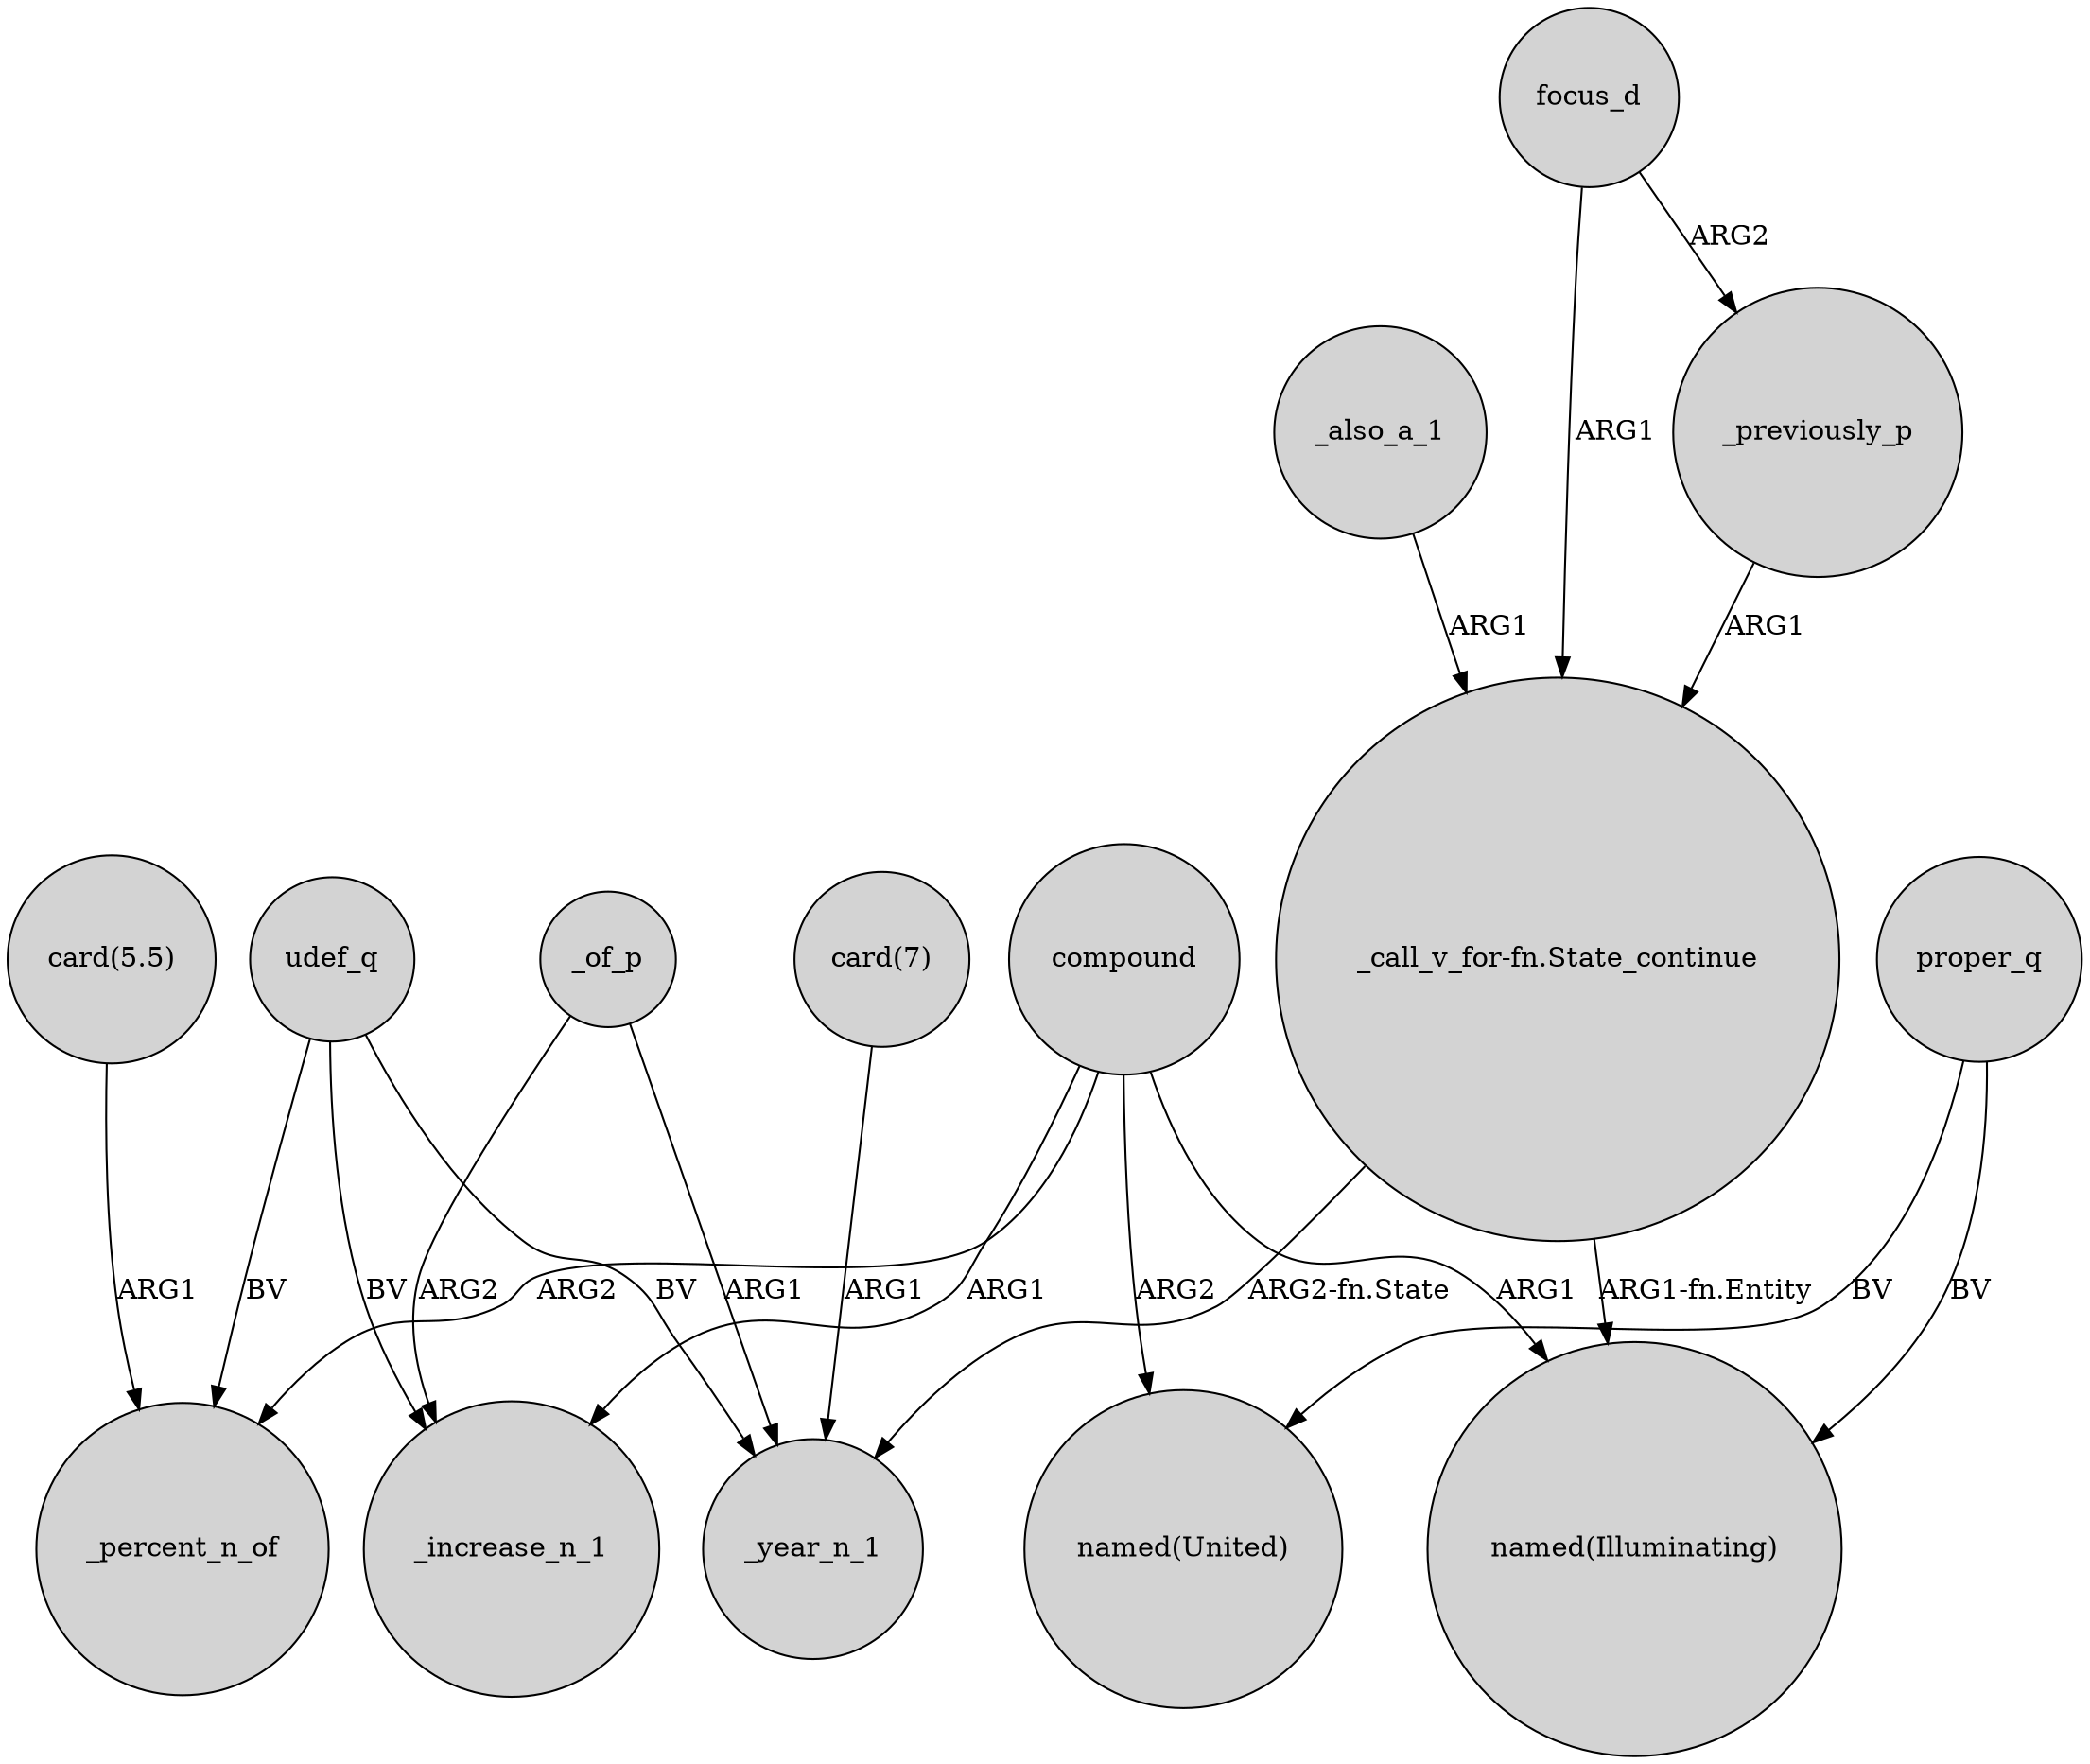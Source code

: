 digraph {
	node [shape=circle style=filled]
	compound -> "named(Illuminating)" [label=ARG1]
	compound -> _increase_n_1 [label=ARG1]
	compound -> "named(United)" [label=ARG2]
	_also_a_1 -> "_call_v_for-fn.State_continue" [label=ARG1]
	_of_p -> _increase_n_1 [label=ARG2]
	proper_q -> "named(Illuminating)" [label=BV]
	udef_q -> _increase_n_1 [label=BV]
	focus_d -> _previously_p [label=ARG2]
	"_call_v_for-fn.State_continue" -> _year_n_1 [label="ARG2-fn.State"]
	udef_q -> _percent_n_of [label=BV]
	_of_p -> _year_n_1 [label=ARG1]
	compound -> _percent_n_of [label=ARG2]
	focus_d -> "_call_v_for-fn.State_continue" [label=ARG1]
	proper_q -> "named(United)" [label=BV]
	udef_q -> _year_n_1 [label=BV]
	"_call_v_for-fn.State_continue" -> "named(Illuminating)" [label="ARG1-fn.Entity"]
	"card(7)" -> _year_n_1 [label=ARG1]
	"card(5.5)" -> _percent_n_of [label=ARG1]
	_previously_p -> "_call_v_for-fn.State_continue" [label=ARG1]
}
